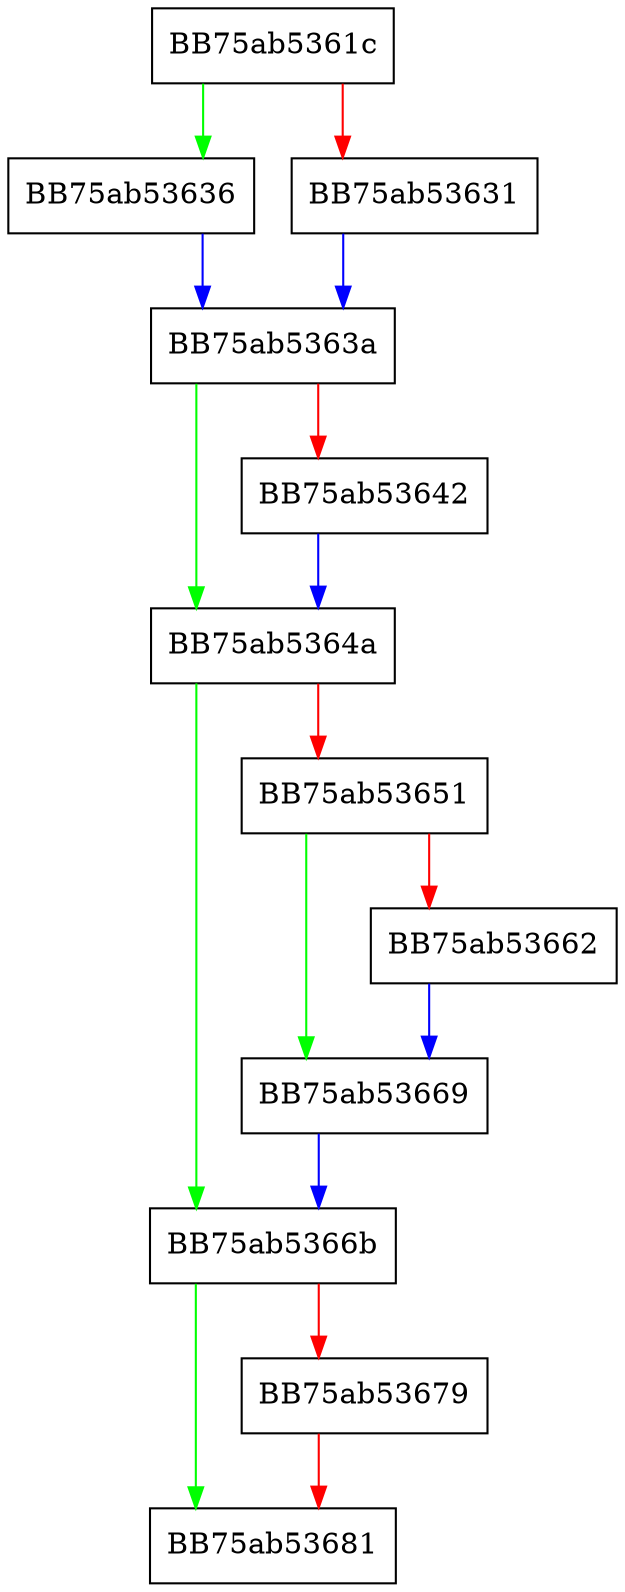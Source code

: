 digraph removeElementGivenHash {
  node [shape="box"];
  graph [splines=ortho];
  BB75ab5361c -> BB75ab53636 [color="green"];
  BB75ab5361c -> BB75ab53631 [color="red"];
  BB75ab53631 -> BB75ab5363a [color="blue"];
  BB75ab53636 -> BB75ab5363a [color="blue"];
  BB75ab5363a -> BB75ab5364a [color="green"];
  BB75ab5363a -> BB75ab53642 [color="red"];
  BB75ab53642 -> BB75ab5364a [color="blue"];
  BB75ab5364a -> BB75ab5366b [color="green"];
  BB75ab5364a -> BB75ab53651 [color="red"];
  BB75ab53651 -> BB75ab53669 [color="green"];
  BB75ab53651 -> BB75ab53662 [color="red"];
  BB75ab53662 -> BB75ab53669 [color="blue"];
  BB75ab53669 -> BB75ab5366b [color="blue"];
  BB75ab5366b -> BB75ab53681 [color="green"];
  BB75ab5366b -> BB75ab53679 [color="red"];
  BB75ab53679 -> BB75ab53681 [color="red"];
}
